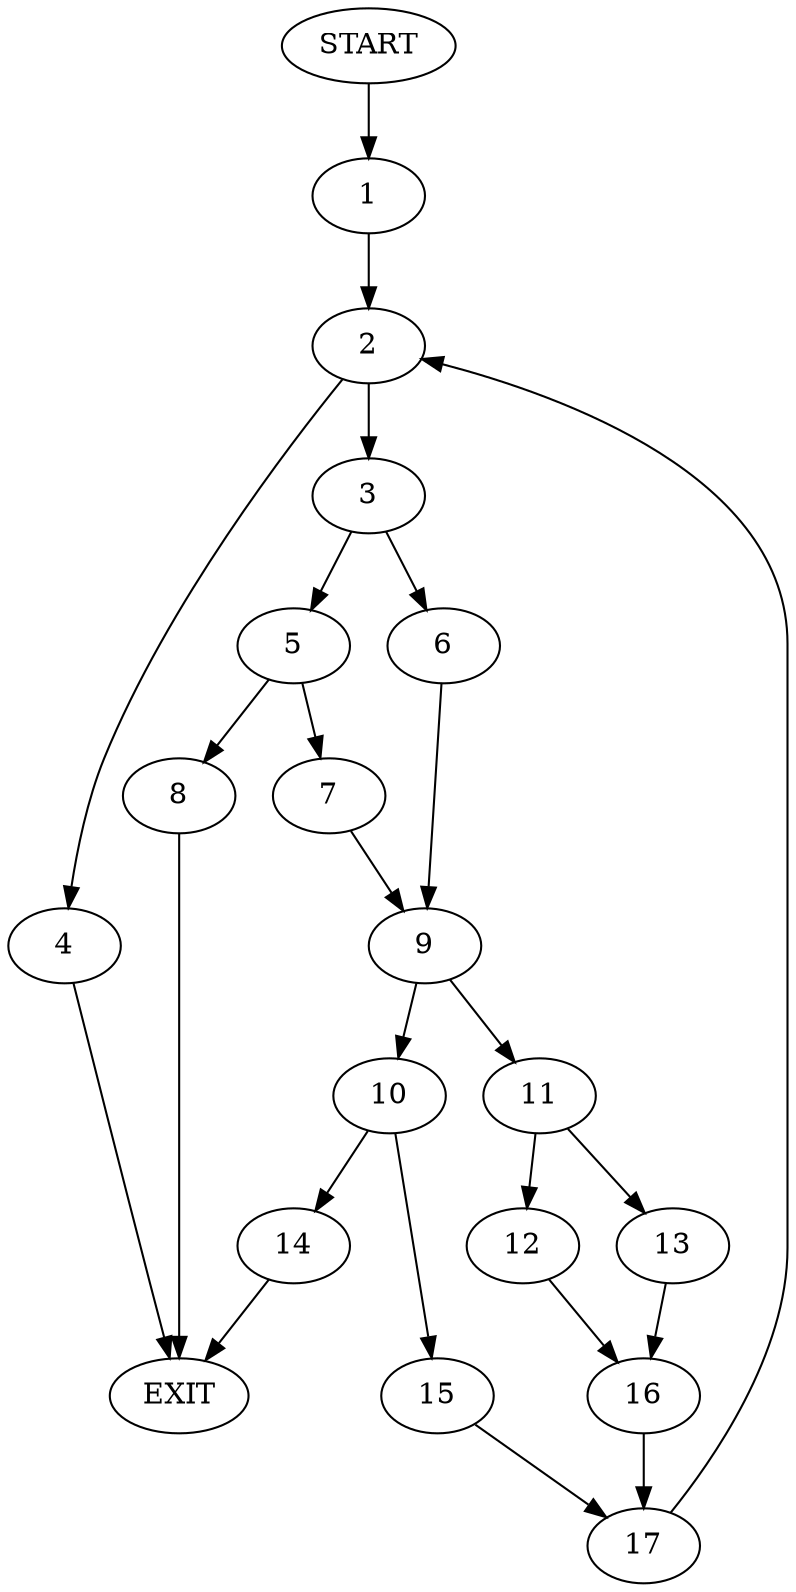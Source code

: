digraph {
0 [label="START"]
18 [label="EXIT"]
0 -> 1
1 -> 2
2 -> 3
2 -> 4
3 -> 5
3 -> 6
4 -> 18
5 -> 7
5 -> 8
6 -> 9
9 -> 10
9 -> 11
8 -> 18
7 -> 9
11 -> 12
11 -> 13
10 -> 14
10 -> 15
12 -> 16
13 -> 16
16 -> 17
17 -> 2
15 -> 17
14 -> 18
}
